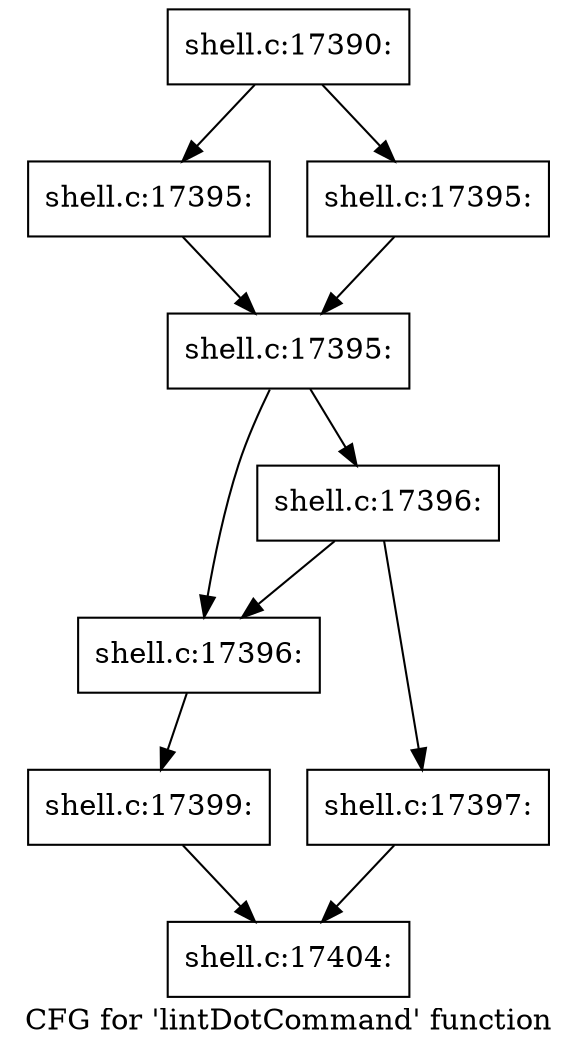 digraph "CFG for 'lintDotCommand' function" {
	label="CFG for 'lintDotCommand' function";

	Node0x5602773088c0 [shape=record,label="{shell.c:17390:}"];
	Node0x5602773088c0 -> Node0x560277309e10;
	Node0x5602773088c0 -> Node0x560277309e60;
	Node0x560277309e10 [shape=record,label="{shell.c:17395:}"];
	Node0x560277309e10 -> Node0x560277309eb0;
	Node0x560277309e60 [shape=record,label="{shell.c:17395:}"];
	Node0x560277309e60 -> Node0x560277309eb0;
	Node0x560277309eb0 [shape=record,label="{shell.c:17395:}"];
	Node0x560277309eb0 -> Node0x56027730a640;
	Node0x560277309eb0 -> Node0x56027730a6e0;
	Node0x56027730a6e0 [shape=record,label="{shell.c:17396:}"];
	Node0x56027730a6e0 -> Node0x56027730a640;
	Node0x56027730a6e0 -> Node0x56027730a690;
	Node0x56027730a640 [shape=record,label="{shell.c:17396:}"];
	Node0x56027730a640 -> Node0x56027730b880;
	Node0x56027730a690 [shape=record,label="{shell.c:17397:}"];
	Node0x56027730a690 -> Node0x560277308a40;
	Node0x56027730b880 [shape=record,label="{shell.c:17399:}"];
	Node0x56027730b880 -> Node0x560277308a40;
	Node0x560277308a40 [shape=record,label="{shell.c:17404:}"];
}
